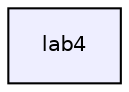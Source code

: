 digraph "lab4" {
  compound=true
  node [ fontsize="10", fontname="Helvetica"];
  edge [ labelfontsize="10", labelfontname="Helvetica"];
  dir_d876069c9ab0ac71af3255937a3477f8 [shape=box, label="lab4", style="filled", fillcolor="#eeeeff", pencolor="black", URL="dir_d876069c9ab0ac71af3255937a3477f8.html"];
}
